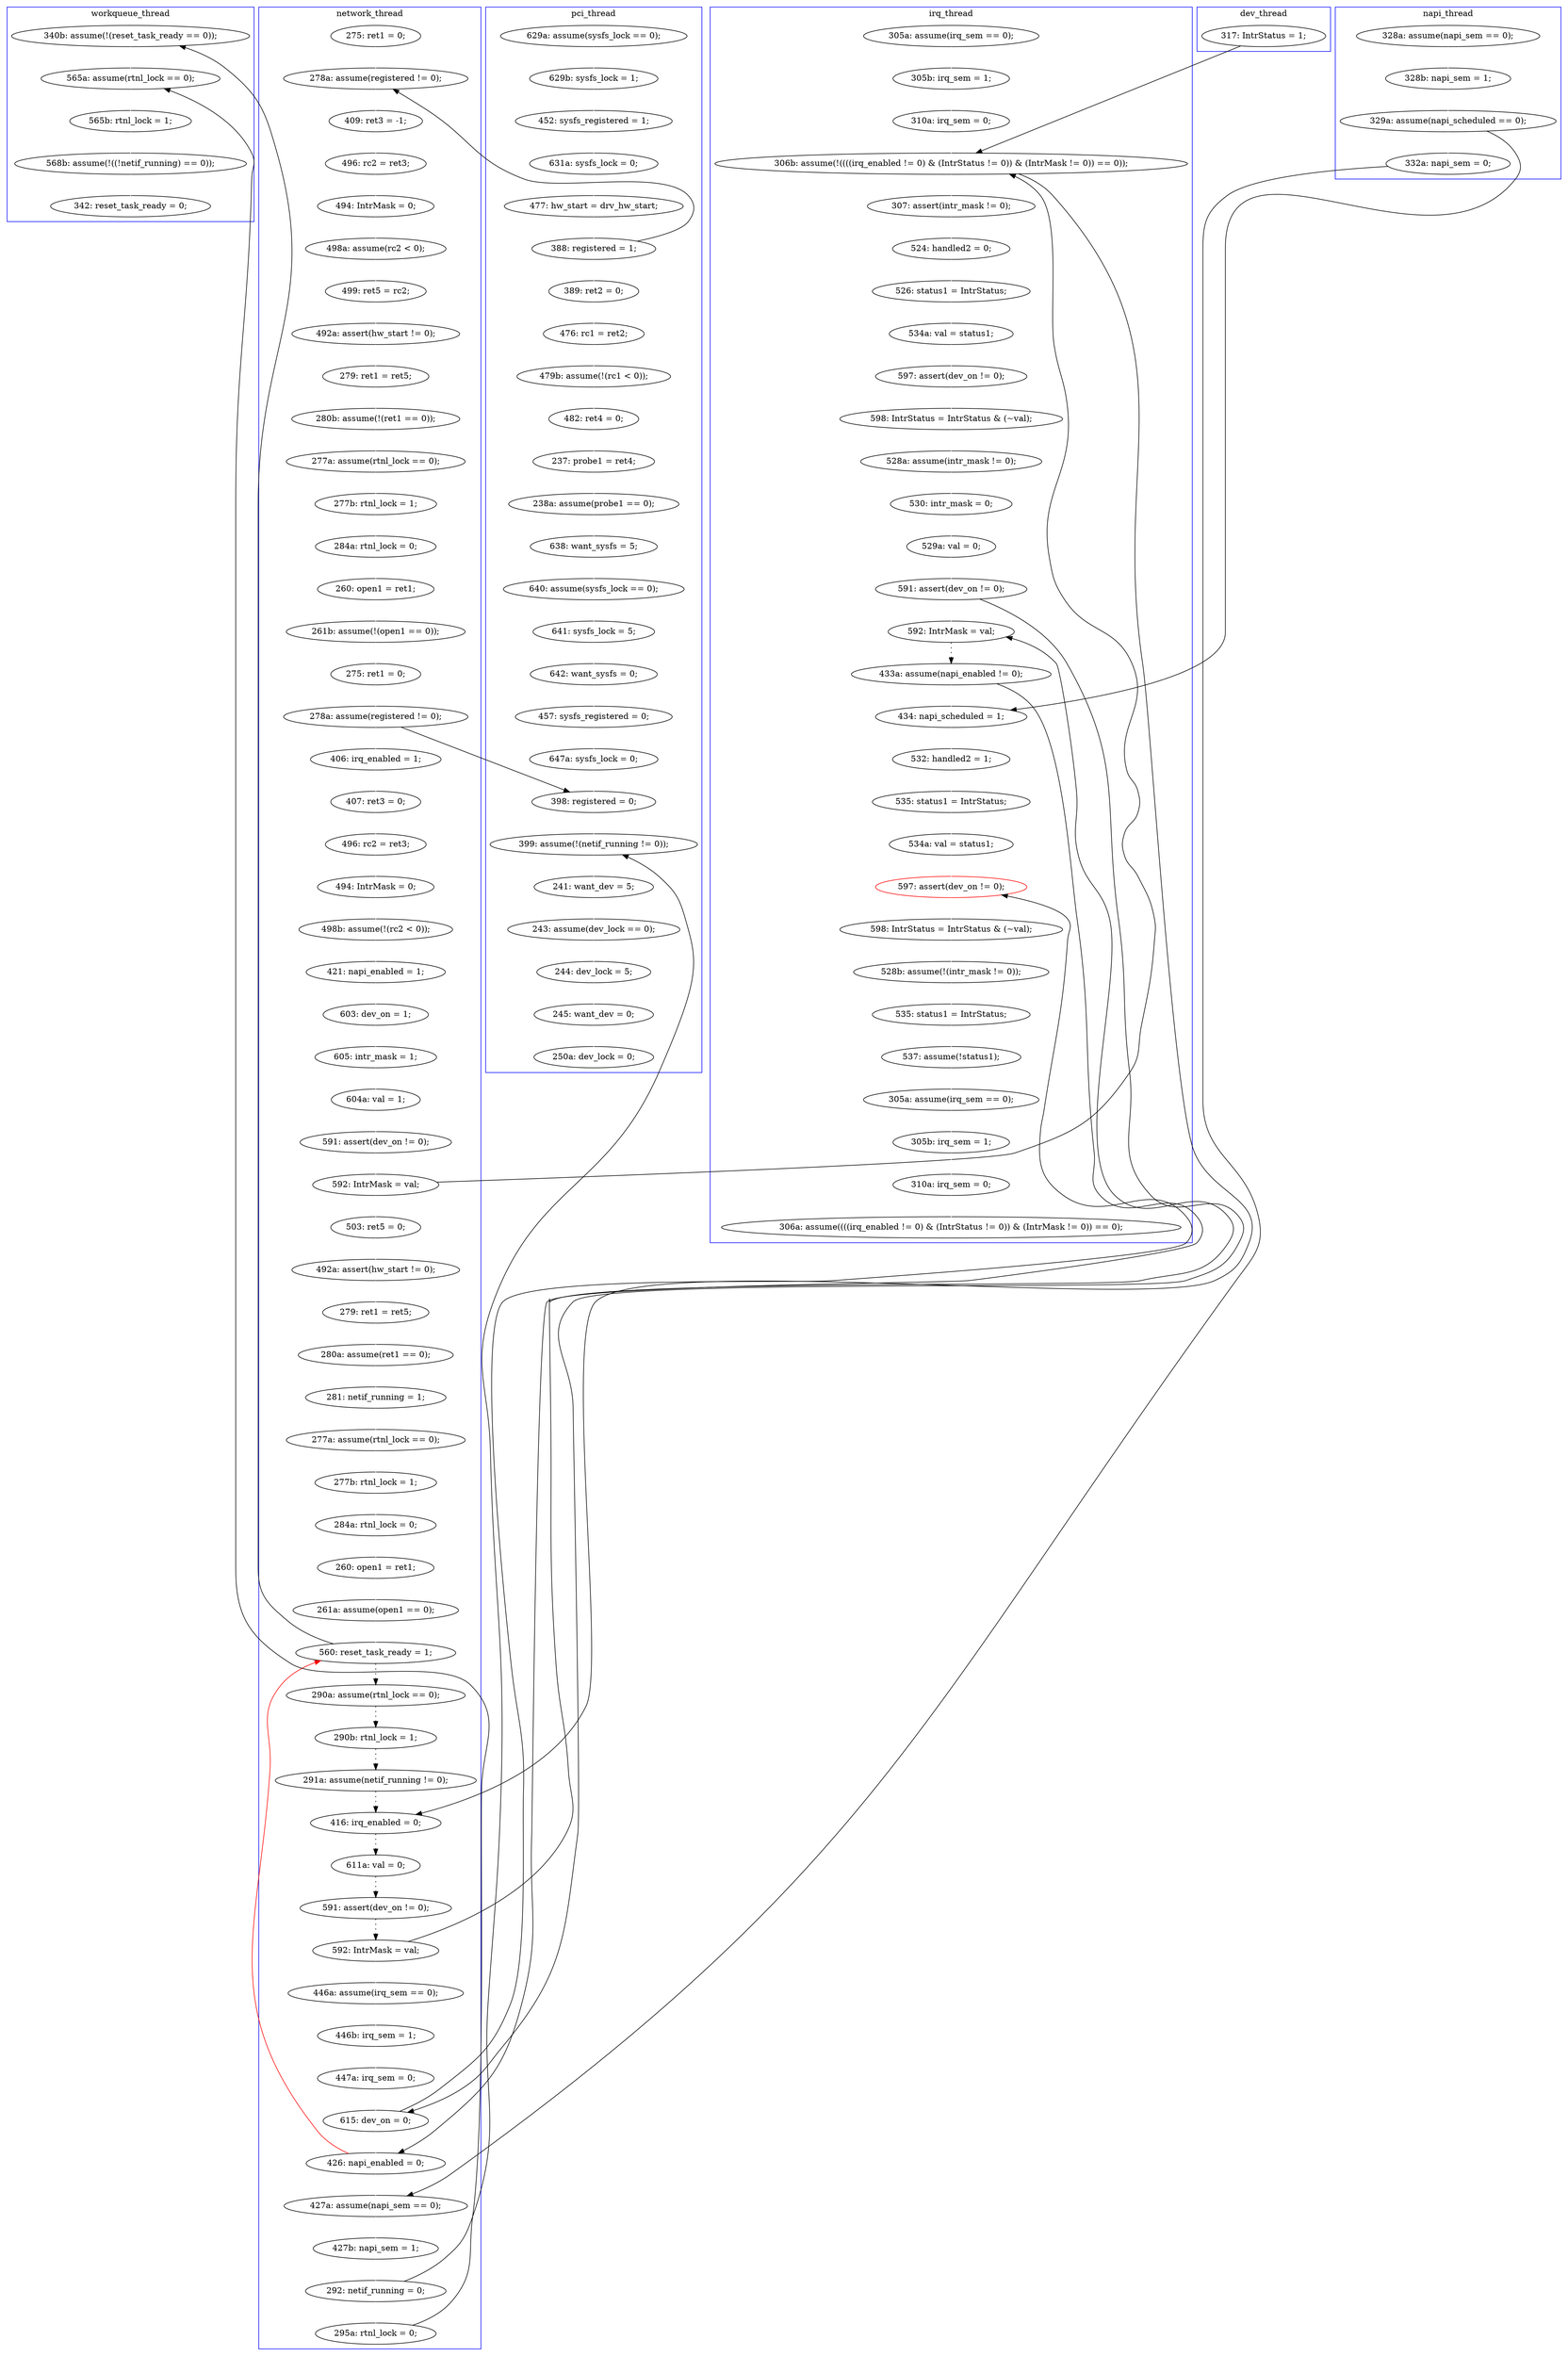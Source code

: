 digraph Counterexample {
	267 -> 268 [color = white, style = solid]
	126 -> 129 [color = white, style = solid]
	188 -> 190 [color = white, style = solid]
	42 -> 46 [color = white, style = solid]
	217 -> 249 [color = black, style = solid, constraint = false]
	166 -> 175 [color = black, style = solid, constraint = false]
	221 -> 224 [color = white, style = solid]
	231 -> 239 [color = white, style = solid]
	269 -> 270 [color = white, style = solid]
	116 -> 120 [color = white, style = solid]
	120 -> 121 [color = white, style = solid]
	56 -> 58 [color = white, style = solid]
	113 -> 116 [color = white, style = solid]
	124 -> 126 [color = white, style = solid]
	74 -> 78 [color = white, style = solid]
	220 -> 221 [color = white, style = solid]
	164 -> 175 [color = black, style = dotted]
	79 -> 82 [color = white, style = solid]
	139 -> 142 [color = white, style = solid]
	173 -> 174 [color = white, style = solid]
	227 -> 231 [color = white, style = solid]
	86 -> 89 [color = white, style = solid]
	35 -> 151 [color = white, style = solid]
	260 -> 272 [color = white, style = solid]
	241 -> 244 [color = white, style = solid]
	53 -> 54 [color = white, style = solid]
	195 -> 207 [color = white, style = solid]
	258 -> 260 [color = white, style = solid]
	136 -> 137 [color = white, style = solid]
	46 -> 53 [color = white, style = solid]
	96 -> 98 [color = white, style = solid]
	223 -> 226 [color = black, style = solid, constraint = false]
	217 -> 218 [color = white, style = solid]
	135 -> 136 [color = white, style = solid]
	131 -> 134 [color = white, style = solid]
	67 -> 69 [color = white, style = solid]
	35 -> 218 [color = black, style = solid, constraint = false]
	40 -> 42 [color = white, style = solid]
	111 -> 113 [color = white, style = solid]
	98 -> 107 [color = white, style = solid]
	32 -> 35 [color = white, style = solid]
	109 -> 111 [color = white, style = solid]
	89 -> 96 [color = white, style = solid]
	195 -> 206 [color = black, style = solid, constraint = false]
	181 -> 186 [color = white, style = solid]
	98 -> 292 [color = black, style = solid, constraint = false]
	37 -> 40 [color = white, style = solid]
	308 -> 309 [color = white, style = solid]
	107 -> 108 [color = white, style = solid]
	207 -> 208 [color = white, style = solid]
	249 -> 250 [color = white, style = solid]
	251 -> 255 [color = white, style = solid]
	151 -> 250 [color = black, style = solid, constraint = false]
	122 -> 124 [color = white, style = solid]
	268 -> 269 [color = white, style = solid]
	154 -> 166 [color = white, style = solid]
	306 -> 307 [color = white, style = solid]
	149 -> 150 [color = white, style = solid]
	218 -> 220 [color = white, style = solid]
	292 -> 293 [color = white, style = solid]
	193 -> 195 [color = black, style = dotted]
	175 -> 180 [color = black, style = dotted]
	146 -> 159 [color = black, style = dotted]
	159 -> 160 [color = black, style = dotted]
	54 -> 170 [color = white, style = solid]
	270 -> 280 [color = white, style = solid]
	246 -> 248 [color = white, style = solid]
	204 -> 206 [color = white, style = solid]
	108 -> 109 [color = white, style = solid]
	53 -> 58 [color = black, style = solid, constraint = false]
	224 -> 226 [color = white, style = solid]
	249 -> 146 [color = red, style = solid, constraint = false]
	256 -> 257 [color = black, style = solid, constraint = false]
	255 -> 293 [color = black, style = solid, constraint = false]
	280 -> 287 [color = white, style = solid]
	293 -> 305 [color = white, style = solid]
	244 -> 245 [color = white, style = solid]
	78 -> 79 [color = white, style = solid]
	190 -> 192 [color = white, style = solid]
	257 -> 258 [color = white, style = solid]
	36 -> 37 [color = white, style = solid]
	134 -> 135 [color = white, style = solid]
	71 -> 73 [color = white, style = solid]
	204 -> 223 [color = black, style = solid, constraint = false]
	166 -> 181 [color = white, style = solid]
	138 -> 139 [color = white, style = solid]
	170 -> 173 [color = white, style = solid]
	58 -> 67 [color = white, style = solid]
	85 -> 86 [color = white, style = solid]
	201 -> 202 [color = white, style = solid]
	206 -> 217 [color = black, style = dotted]
	208 -> 213 [color = white, style = solid]
	199 -> 201 [color = white, style = solid]
	73 -> 74 [color = white, style = solid]
	192 -> 194 [color = white, style = solid]
	83 -> 84 [color = white, style = solid]
	250 -> 251 [color = white, style = solid]
	142 -> 146 [color = white, style = solid]
	130 -> 131 [color = white, style = solid]
	69 -> 71 [color = white, style = solid]
	174 -> 235 [color = white, style = solid]
	126 -> 166 [color = black, style = solid, constraint = false]
	239 -> 241 [color = white, style = solid]
	235 -> 238 [color = white, style = solid]
	213 -> 223 [color = white, style = solid]
	146 -> 176 [color = black, style = solid, constraint = false]
	307 -> 308 [color = white, style = solid]
	137 -> 138 [color = white, style = solid]
	160 -> 164 [color = black, style = dotted]
	176 -> 257 [color = white, style = solid]
	31 -> 32 [color = white, style = solid]
	202 -> 204 [color = white, style = solid]
	287 -> 292 [color = white, style = solid]
	223 -> 249 [color = white, style = solid]
	84 -> 85 [color = white, style = solid]
	238 -> 267 [color = white, style = solid]
	129 -> 130 [color = white, style = solid]
	82 -> 83 [color = white, style = solid]
	186 -> 188 [color = white, style = solid]
	150 -> 154 [color = white, style = solid]
	121 -> 122 [color = white, style = solid]
	245 -> 246 [color = white, style = solid]
	255 -> 256 [color = white, style = solid]
	226 -> 227 [color = white, style = solid]
	162 -> 166 [color = black, style = solid, constraint = false]
	305 -> 306 [color = white, style = solid]
	180 -> 193 [color = black, style = dotted]
	194 -> 199 [color = white, style = solid]
	subgraph cluster7 {
		label = dev_thread
		color = blue
		162  [label = "317: IntrStatus = 1;"]
	}
	subgraph cluster4 {
		label = napi_thread
		color = blue
		32  [label = "328b: napi_sem = 1;"]
		31  [label = "328a: assume(napi_sem == 0);"]
		35  [label = "329a: assume(napi_scheduled == 0);"]
		151  [label = "332a: napi_sem = 0;"]
	}
	subgraph cluster5 {
		label = workqueue_thread
		color = blue
		176  [label = "340b: assume(!(reset_task_ready == 0));"]
		257  [label = "565a: assume(rtnl_lock == 0);"]
		258  [label = "565b: rtnl_lock = 1;"]
		260  [label = "568b: assume(!((!netif_running) == 0));"]
		272  [label = "342: reset_task_ready = 0;"]
	}
	subgraph cluster3 {
		label = irq_thread
		color = blue
		154  [label = "310a: irq_sem = 0;"]
		206  [label = "592: IntrMask = val;"]
		199  [label = "528a: assume(intr_mask != 0);"]
		244  [label = "305a: assume(irq_sem == 0);"]
		218  [label = "434: napi_scheduled = 1;"]
		190  [label = "534a: val = status1;"]
		149  [label = "305a: assume(irq_sem == 0);"]
		248  [label = "306a: assume((((irq_enabled != 0) & (IntrStatus != 0)) & (IntrMask != 0)) == 0);"]
		186  [label = "524: handled2 = 0;"]
		221  [label = "535: status1 = IntrStatus;"]
		241  [label = "537: assume(!status1);"]
		220  [label = "532: handled2 = 1;"]
		201  [label = "530: intr_mask = 0;"]
		204  [label = "591: assert(dev_on != 0);"]
		245  [label = "305b: irq_sem = 1;"]
		217  [label = "433a: assume(napi_enabled != 0);"]
		224  [label = "534a: val = status1;"]
		239  [label = "535: status1 = IntrStatus;"]
		194  [label = "598: IntrStatus = IntrStatus & (~val);"]
		192  [label = "597: assert(dev_on != 0);"]
		226  [label = "597: assert(dev_on != 0);", color = red]
		246  [label = "310a: irq_sem = 0;"]
		202  [label = "529a: val = 0;"]
		150  [label = "305b: irq_sem = 1;"]
		227  [label = "598: IntrStatus = IntrStatus & (~val);"]
		188  [label = "526: status1 = IntrStatus;"]
		231  [label = "528b: assume(!(intr_mask != 0));"]
		181  [label = "307: assert(intr_mask != 0);"]
		166  [label = "306b: assume(!((((irq_enabled != 0) & (IntrStatus != 0)) & (IntrMask != 0)) == 0));"]
	}
	subgraph cluster1 {
		label = pci_thread
		color = blue
		267  [label = "638: want_sysfs = 5;"]
		42  [label = "631a: sysfs_lock = 0;"]
		37  [label = "629b: sysfs_lock = 1;"]
		269  [label = "641: sysfs_lock = 5;"]
		270  [label = "642: want_sysfs = 0;"]
		174  [label = "482: ret4 = 0;"]
		46  [label = "477: hw_start = drv_hw_start;"]
		309  [label = "250a: dev_lock = 0;"]
		170  [label = "476: rc1 = ret2;"]
		287  [label = "647a: sysfs_lock = 0;"]
		307  [label = "244: dev_lock = 5;"]
		53  [label = "388: registered = 1;"]
		305  [label = "241: want_dev = 5;"]
		292  [label = "398: registered = 0;"]
		36  [label = "629a: assume(sysfs_lock == 0);"]
		235  [label = "237: probe1 = ret4;"]
		238  [label = "238a: assume(probe1 == 0);"]
		173  [label = "479b: assume(!(rc1 < 0));"]
		280  [label = "457: sysfs_registered = 0;"]
		54  [label = "389: ret2 = 0;"]
		40  [label = "452: sysfs_registered = 1;"]
		308  [label = "245: want_dev = 0;"]
		306  [label = "243: assume(dev_lock == 0);"]
		293  [label = "399: assume(!(netif_running != 0));"]
		268  [label = "640: assume(sysfs_lock == 0);"]
	}
	subgraph cluster2 {
		label = network_thread
		color = blue
		213  [label = "447a: irq_sem = 0;"]
		135  [label = "281: netif_running = 1;"]
		79  [label = "279: ret1 = ret5;"]
		195  [label = "592: IntrMask = val;"]
		142  [label = "261a: assume(open1 == 0);"]
		180  [label = "611a: val = 0;"]
		108  [label = "407: ret3 = 0;"]
		98  [label = "278a: assume(registered != 0);"]
		126  [label = "592: IntrMask = val;"]
		208  [label = "446b: irq_sem = 1;"]
		146  [label = "560: reset_task_ready = 1;"]
		175  [label = "416: irq_enabled = 0;"]
		56  [label = "275: ret1 = 0;"]
		116  [label = "421: napi_enabled = 1;"]
		124  [label = "591: assert(dev_on != 0);"]
		250  [label = "427a: assume(napi_sem == 0);"]
		160  [label = "290b: rtnl_lock = 1;"]
		193  [label = "591: assert(dev_on != 0);"]
		58  [label = "278a: assume(registered != 0);"]
		136  [label = "277a: assume(rtnl_lock == 0);"]
		138  [label = "284a: rtnl_lock = 0;"]
		84  [label = "277b: rtnl_lock = 1;"]
		255  [label = "292: netif_running = 0;"]
		139  [label = "260: open1 = ret1;"]
		109  [label = "496: rc2 = ret3;"]
		85  [label = "284a: rtnl_lock = 0;"]
		107  [label = "406: irq_enabled = 1;"]
		71  [label = "494: IntrMask = 0;"]
		69  [label = "496: rc2 = ret3;"]
		131  [label = "279: ret1 = ret5;"]
		256  [label = "295a: rtnl_lock = 0;"]
		137  [label = "277b: rtnl_lock = 1;"]
		73  [label = "498a: assume(rc2 < 0);"]
		78  [label = "492a: assert(hw_start != 0);"]
		207  [label = "446a: assume(irq_sem == 0);"]
		86  [label = "260: open1 = ret1;"]
		120  [label = "603: dev_on = 1;"]
		130  [label = "492a: assert(hw_start != 0);"]
		67  [label = "409: ret3 = -1;"]
		223  [label = "615: dev_on = 0;"]
		164  [label = "291a: assume(netif_running != 0);"]
		74  [label = "499: ret5 = rc2;"]
		121  [label = "605: intr_mask = 1;"]
		251  [label = "427b: napi_sem = 1;"]
		111  [label = "494: IntrMask = 0;"]
		96  [label = "275: ret1 = 0;"]
		159  [label = "290a: assume(rtnl_lock == 0);"]
		122  [label = "604a: val = 1;"]
		129  [label = "503: ret5 = 0;"]
		113  [label = "498b: assume(!(rc2 < 0));"]
		83  [label = "277a: assume(rtnl_lock == 0);"]
		134  [label = "280a: assume(ret1 == 0);"]
		249  [label = "426: napi_enabled = 0;"]
		82  [label = "280b: assume(!(ret1 == 0));"]
		89  [label = "261b: assume(!(open1 == 0));"]
	}
}